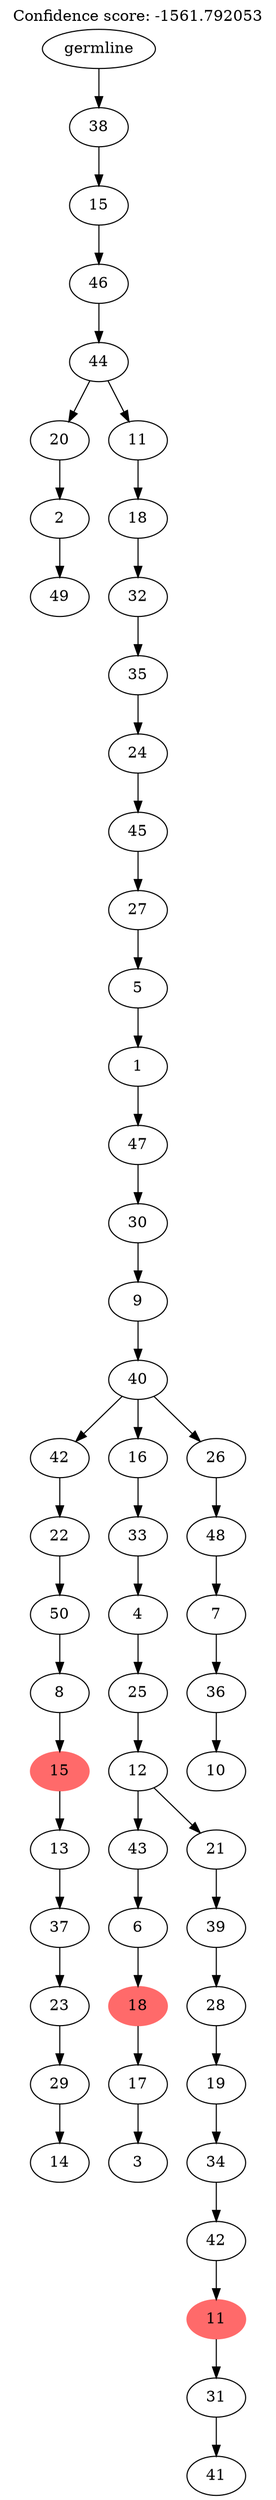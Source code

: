 digraph g {
	"53" -> "54";
	"54" [label="49"];
	"52" -> "53";
	"53" [label="2"];
	"50" -> "51";
	"51" [label="14"];
	"49" -> "50";
	"50" [label="29"];
	"48" -> "49";
	"49" [label="23"];
	"47" -> "48";
	"48" [label="37"];
	"46" -> "47";
	"47" [label="13"];
	"45" -> "46";
	"46" [color=indianred1, style=filled, label="15"];
	"44" -> "45";
	"45" [label="8"];
	"43" -> "44";
	"44" [label="50"];
	"42" -> "43";
	"43" [label="22"];
	"40" -> "41";
	"41" [label="3"];
	"39" -> "40";
	"40" [label="17"];
	"38" -> "39";
	"39" [color=indianred1, style=filled, label="18"];
	"37" -> "38";
	"38" [label="6"];
	"35" -> "36";
	"36" [label="41"];
	"34" -> "35";
	"35" [label="31"];
	"33" -> "34";
	"34" [color=indianred1, style=filled, label="11"];
	"32" -> "33";
	"33" [label="42"];
	"31" -> "32";
	"32" [label="34"];
	"30" -> "31";
	"31" [label="19"];
	"29" -> "30";
	"30" [label="28"];
	"28" -> "29";
	"29" [label="39"];
	"27" -> "28";
	"28" [label="21"];
	"27" -> "37";
	"37" [label="43"];
	"26" -> "27";
	"27" [label="12"];
	"25" -> "26";
	"26" [label="25"];
	"24" -> "25";
	"25" [label="4"];
	"23" -> "24";
	"24" [label="33"];
	"21" -> "22";
	"22" [label="10"];
	"20" -> "21";
	"21" [label="36"];
	"19" -> "20";
	"20" [label="7"];
	"18" -> "19";
	"19" [label="48"];
	"17" -> "18";
	"18" [label="26"];
	"17" -> "23";
	"23" [label="16"];
	"17" -> "42";
	"42" [label="42"];
	"16" -> "17";
	"17" [label="40"];
	"15" -> "16";
	"16" [label="9"];
	"14" -> "15";
	"15" [label="30"];
	"13" -> "14";
	"14" [label="47"];
	"12" -> "13";
	"13" [label="1"];
	"11" -> "12";
	"12" [label="5"];
	"10" -> "11";
	"11" [label="27"];
	"9" -> "10";
	"10" [label="45"];
	"8" -> "9";
	"9" [label="24"];
	"7" -> "8";
	"8" [label="35"];
	"6" -> "7";
	"7" [label="32"];
	"5" -> "6";
	"6" [label="18"];
	"4" -> "5";
	"5" [label="11"];
	"4" -> "52";
	"52" [label="20"];
	"3" -> "4";
	"4" [label="44"];
	"2" -> "3";
	"3" [label="46"];
	"1" -> "2";
	"2" [label="15"];
	"0" -> "1";
	"1" [label="38"];
	"0" [label="germline"];
	labelloc="t";
	label="Confidence score: -1561.792053";
}
